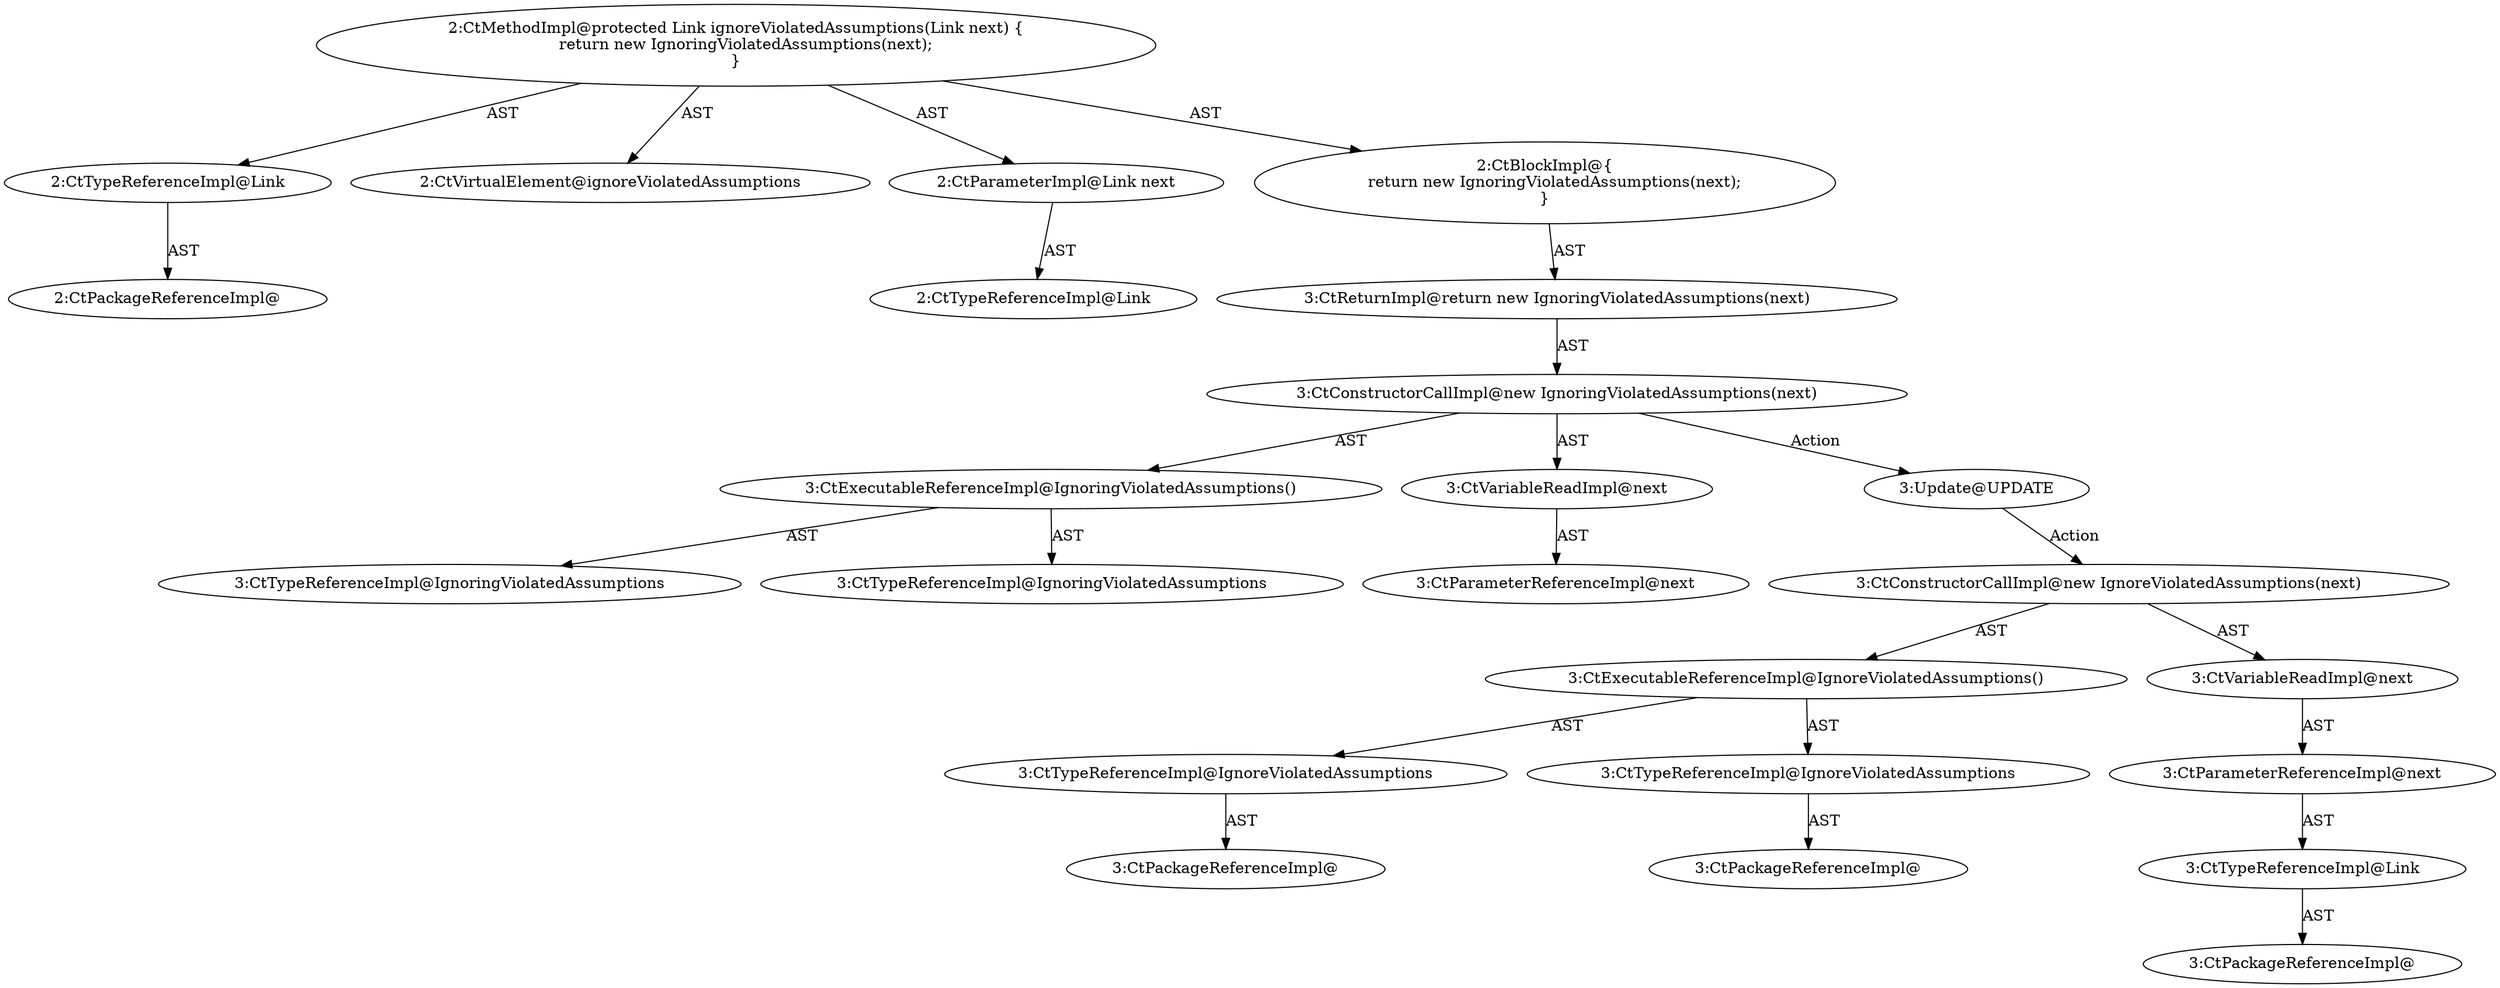 digraph "ignoreViolatedAssumptions#?,Link" {
0 [label="2:CtTypeReferenceImpl@Link" shape=ellipse]
1 [label="2:CtPackageReferenceImpl@" shape=ellipse]
2 [label="2:CtVirtualElement@ignoreViolatedAssumptions" shape=ellipse]
3 [label="2:CtParameterImpl@Link next" shape=ellipse]
4 [label="2:CtTypeReferenceImpl@Link" shape=ellipse]
5 [label="3:CtExecutableReferenceImpl@IgnoringViolatedAssumptions()" shape=ellipse]
6 [label="3:CtTypeReferenceImpl@IgnoringViolatedAssumptions" shape=ellipse]
7 [label="3:CtTypeReferenceImpl@IgnoringViolatedAssumptions" shape=ellipse]
8 [label="3:CtVariableReadImpl@next" shape=ellipse]
9 [label="3:CtParameterReferenceImpl@next" shape=ellipse]
10 [label="3:CtConstructorCallImpl@new IgnoringViolatedAssumptions(next)" shape=ellipse]
11 [label="3:CtReturnImpl@return new IgnoringViolatedAssumptions(next)" shape=ellipse]
12 [label="2:CtBlockImpl@\{
    return new IgnoringViolatedAssumptions(next);
\}" shape=ellipse]
13 [label="2:CtMethodImpl@protected Link ignoreViolatedAssumptions(Link next) \{
    return new IgnoringViolatedAssumptions(next);
\}" shape=ellipse]
14 [label="3:Update@UPDATE" shape=ellipse]
15 [label="3:CtPackageReferenceImpl@" shape=ellipse]
16 [label="3:CtTypeReferenceImpl@IgnoreViolatedAssumptions" shape=ellipse]
17 [label="3:CtPackageReferenceImpl@" shape=ellipse]
18 [label="3:CtTypeReferenceImpl@IgnoreViolatedAssumptions" shape=ellipse]
19 [label="3:CtExecutableReferenceImpl@IgnoreViolatedAssumptions()" shape=ellipse]
20 [label="3:CtPackageReferenceImpl@" shape=ellipse]
21 [label="3:CtTypeReferenceImpl@Link" shape=ellipse]
22 [label="3:CtParameterReferenceImpl@next" shape=ellipse]
23 [label="3:CtVariableReadImpl@next" shape=ellipse]
24 [label="3:CtConstructorCallImpl@new IgnoreViolatedAssumptions(next)" shape=ellipse]
0 -> 1 [label="AST"];
3 -> 4 [label="AST"];
5 -> 6 [label="AST"];
5 -> 7 [label="AST"];
8 -> 9 [label="AST"];
10 -> 5 [label="AST"];
10 -> 8 [label="AST"];
10 -> 14 [label="Action"];
11 -> 10 [label="AST"];
12 -> 11 [label="AST"];
13 -> 2 [label="AST"];
13 -> 0 [label="AST"];
13 -> 3 [label="AST"];
13 -> 12 [label="AST"];
14 -> 24 [label="Action"];
16 -> 15 [label="AST"];
18 -> 17 [label="AST"];
19 -> 16 [label="AST"];
19 -> 18 [label="AST"];
21 -> 20 [label="AST"];
22 -> 21 [label="AST"];
23 -> 22 [label="AST"];
24 -> 19 [label="AST"];
24 -> 23 [label="AST"];
}